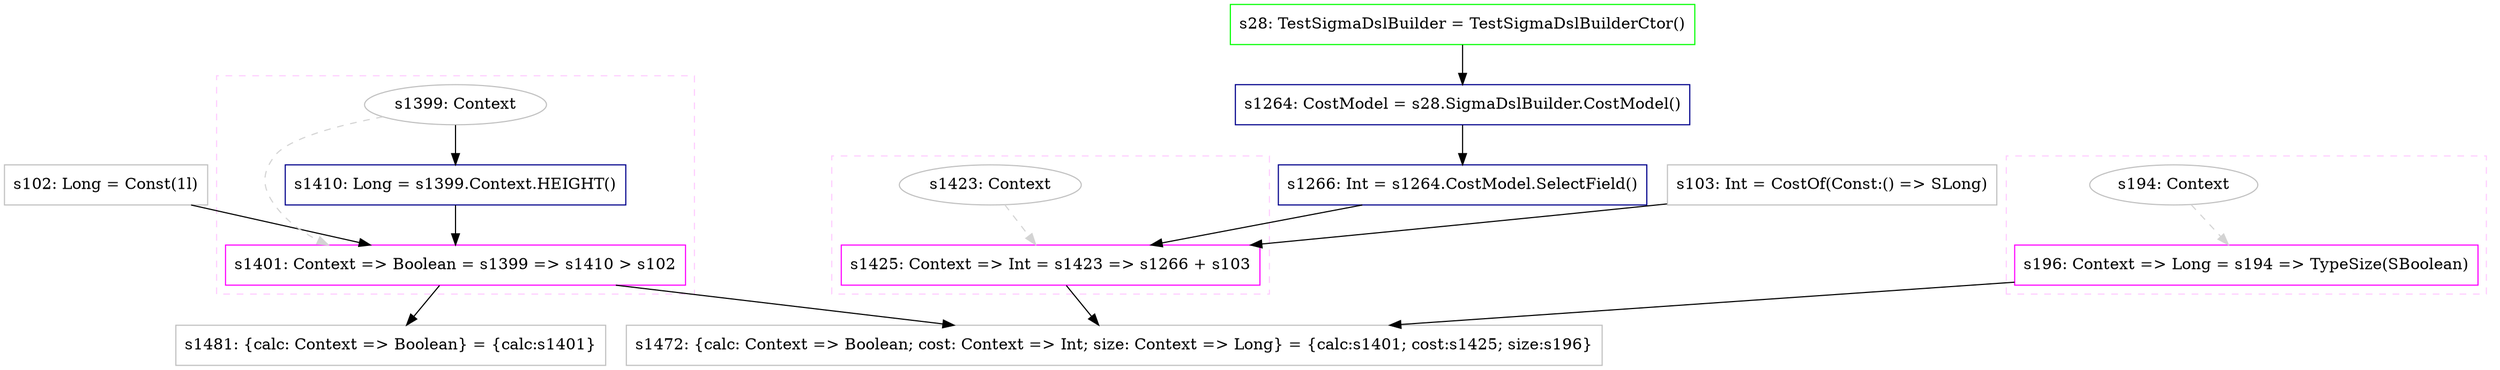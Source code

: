 digraph "height2" {
concentrate=true
node [style=filled, fillcolor=orangered]

"s102" [
label="s102: Long = Const(1l)"
shape=box, color=gray, tooltip="s102:Long", style=filled, fillcolor=white
]
subgraph cluster_s1401 {
style=dashed; color="#FFCCFF"
"s1399" [
label="s1399: Context"
shape=oval, color=gray, tooltip="s1399:Context", style=filled, fillcolor=white
]
"s1401" [
label="s1401: Context => Boolean = s1399 => s1410 > s102"
shape=box, color=magenta, tooltip="s1401:Context => Boolean", style=filled, fillcolor=white
]
{rank=source; s1399}
"s1410" [
label="s1410: Long = s1399.Context.HEIGHT()"
shape=box, color=darkblue, tooltip="s1410:Long", style=filled, fillcolor=white
]
{rank=sink; s1401}
}
"s28" [
label="s28: TestSigmaDslBuilder = TestSigmaDslBuilderCtor()"
shape=box, color=green, tooltip="s28:TestSigmaDslBuilder", style=filled, fillcolor=white
]
"s1264" [
label="s1264: CostModel = s28.SigmaDslBuilder.CostModel()"
shape=box, color=darkblue, tooltip="s1264:CostModel", style=filled, fillcolor=white
]
"s1266" [
label="s1266: Int = s1264.CostModel.SelectField()"
shape=box, color=darkblue, tooltip="s1266:Int", style=filled, fillcolor=white
]
"s103" [
label="s103: Int = CostOf(Const:() => SLong)"
shape=box, color=gray, tooltip="s103:Int", style=filled, fillcolor=white
]
subgraph cluster_s1425 {
style=dashed; color="#FFCCFF"
"s1423" [
label="s1423: Context"
shape=oval, color=gray, tooltip="s1423:Context", style=filled, fillcolor=white
]
"s1425" [
label="s1425: Context => Int = s1423 => s1266 + s103"
shape=box, color=magenta, tooltip="s1425:Context => Int", style=filled, fillcolor=white
]
{rank=source; s1423}
{rank=sink; s1425}
}
subgraph cluster_s196 {
style=dashed; color="#FFCCFF"
"s194" [
label="s194: Context"
shape=oval, color=gray, tooltip="s194:Context", style=filled, fillcolor=white
]
"s196" [
label="s196: Context => Long = s194 => TypeSize(SBoolean)"
shape=box, color=magenta, tooltip="s196:Context => Long", style=filled, fillcolor=white
]
{rank=source; s194}
{rank=sink; s196}
}
"s1472" [
label="s1472: {calc: Context => Boolean; cost: Context => Int; size: Context => Long} = {calc:s1401; cost:s1425; size:s196}"
shape=box, color=gray, tooltip="s1472:{calc: Context => Boolean; cost: Context => Int; size: Context => Long}", style=filled, fillcolor=white
]
"s1481" [
label="s1481: {calc: Context => Boolean} = {calc:s1401}"
shape=box, color=gray, tooltip="s1481:{calc: Context => Boolean}", style=filled, fillcolor=white
]
"s1399" -> "s1401" [style=dashed, color=lightgray, weight=0]
"s1410" -> "s1401" [style=solid]
"s102" -> "s1401" [style=solid]
"s28" -> "s1264" [style=solid]
"s194" -> "s196" [style=dashed, color=lightgray, weight=0]
"s1423" -> "s1425" [style=dashed, color=lightgray, weight=0]
"s1266" -> "s1425" [style=solid]
"s103" -> "s1425" [style=solid]
"s1264" -> "s1266" [style=solid]
"s1401" -> "s1472" [style=solid]
"s1425" -> "s1472" [style=solid]
"s196" -> "s1472" [style=solid]
"s1401" -> "s1481" [style=solid]
"s1399" -> "s1410" [style=solid]
}
